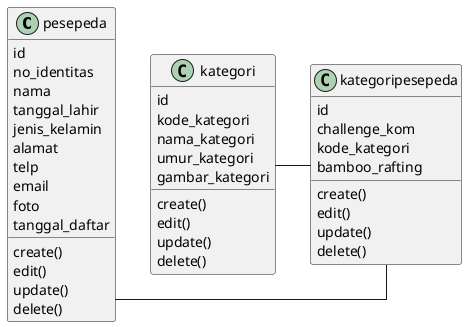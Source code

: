 @startuml

skinparam lineType ortho

class "pesepeda"{
  id
  no_identitas
  nama
  tanggal_lahir
  jenis_kelamin
  alamat
  telp
  email
  foto
  tanggal_daftar

  create()
  edit()
  update()
  delete()
}

class "kategori"{
  id
  kode_kategori
  nama_kategori
  umur_kategori
  gambar_kategori

  create()
  edit()
  update()
  delete()
}

class "kategoripesepeda"{
  id
  challenge_kom
  kode_kategori
  bamboo_rafting

  create()
  edit()
  update()
  delete()
}

"pesepeda" - "kategoripesepeda"
"kategori" - "kategoripesepeda"

@enduml